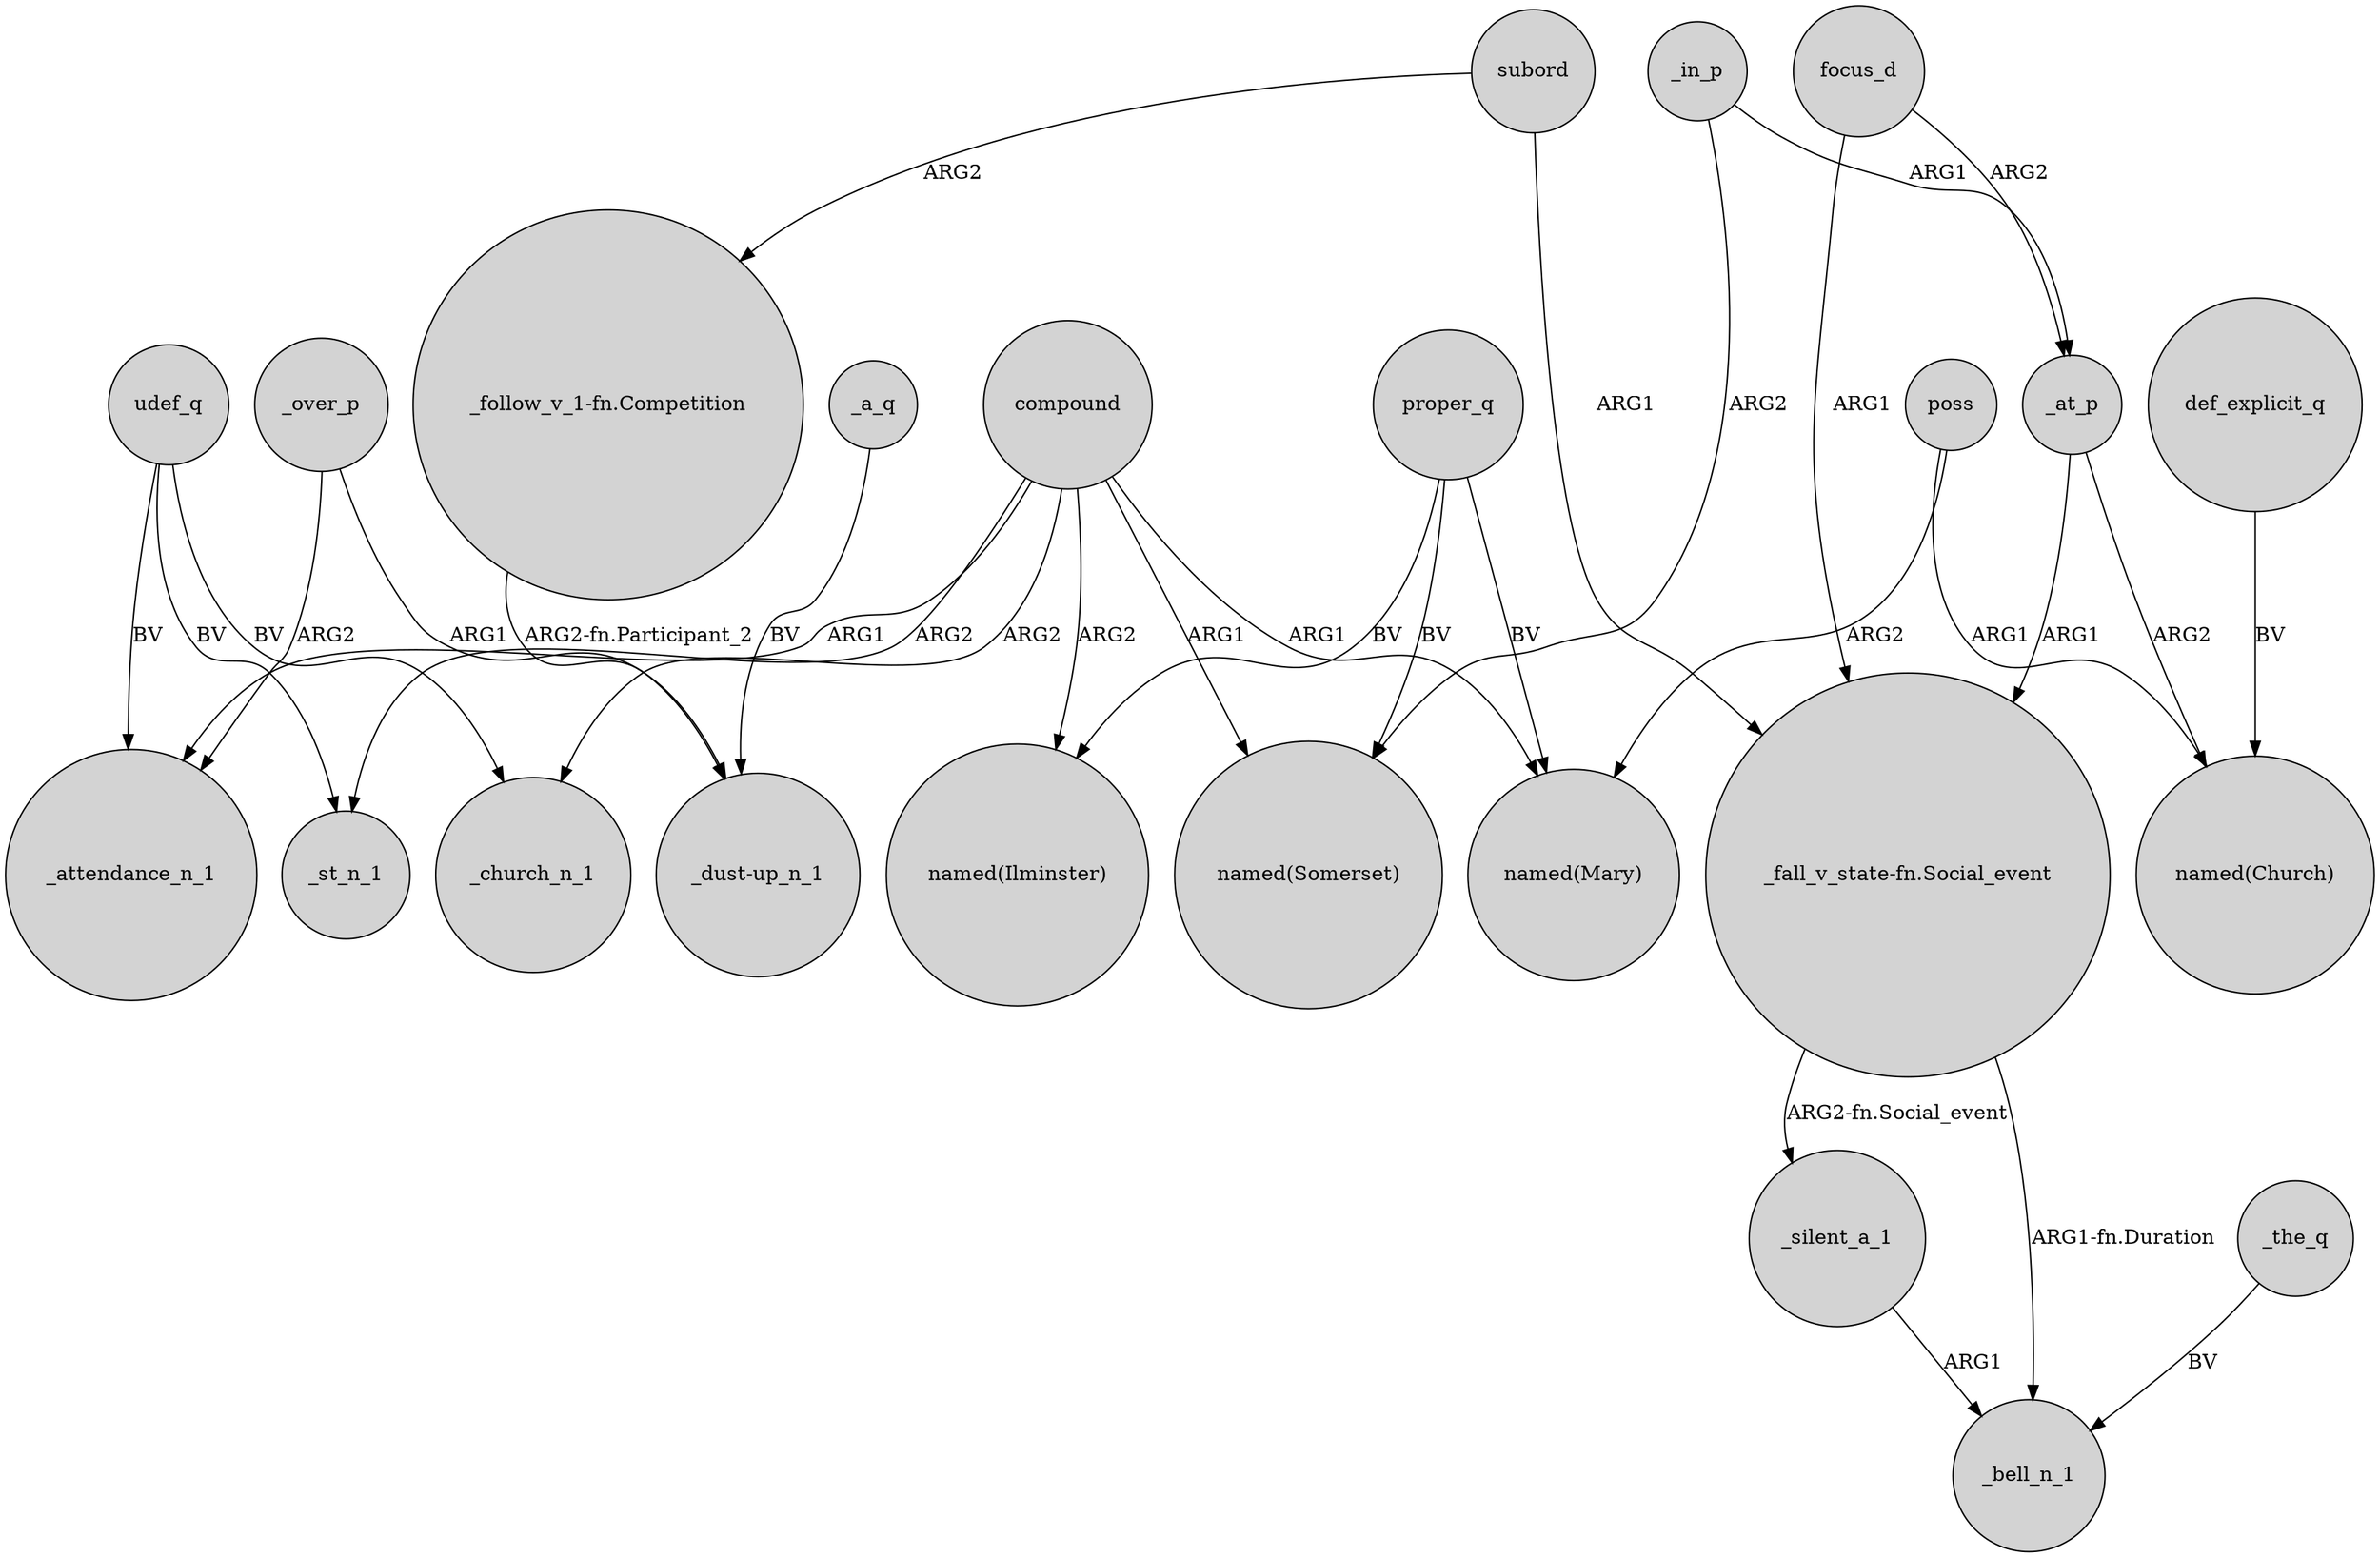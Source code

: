 digraph {
	node [shape=circle style=filled]
	udef_q -> _st_n_1 [label=BV]
	_a_q -> "_dust-up_n_1" [label=BV]
	udef_q -> _attendance_n_1 [label=BV]
	_in_p -> _at_p [label=ARG1]
	proper_q -> "named(Ilminster)" [label=BV]
	proper_q -> "named(Somerset)" [label=BV]
	_over_p -> "_dust-up_n_1" [label=ARG1]
	compound -> "named(Somerset)" [label=ARG1]
	_at_p -> "named(Church)" [label=ARG2]
	poss -> "named(Mary)" [label=ARG2]
	poss -> "named(Church)" [label=ARG1]
	focus_d -> _at_p [label=ARG2]
	_silent_a_1 -> _bell_n_1 [label=ARG1]
	compound -> "named(Ilminster)" [label=ARG2]
	_the_q -> _bell_n_1 [label=BV]
	subord -> "_fall_v_state-fn.Social_event" [label=ARG1]
	compound -> _church_n_1 [label=ARG2]
	subord -> "_follow_v_1-fn.Competition" [label=ARG2]
	_over_p -> _attendance_n_1 [label=ARG2]
	compound -> _st_n_1 [label=ARG2]
	udef_q -> _church_n_1 [label=BV]
	proper_q -> "named(Mary)" [label=BV]
	"_fall_v_state-fn.Social_event" -> _silent_a_1 [label="ARG2-fn.Social_event"]
	def_explicit_q -> "named(Church)" [label=BV]
	_in_p -> "named(Somerset)" [label=ARG2]
	compound -> "named(Mary)" [label=ARG1]
	"_fall_v_state-fn.Social_event" -> _bell_n_1 [label="ARG1-fn.Duration"]
	compound -> _attendance_n_1 [label=ARG1]
	_at_p -> "_fall_v_state-fn.Social_event" [label=ARG1]
	focus_d -> "_fall_v_state-fn.Social_event" [label=ARG1]
	"_follow_v_1-fn.Competition" -> "_dust-up_n_1" [label="ARG2-fn.Participant_2"]
}
